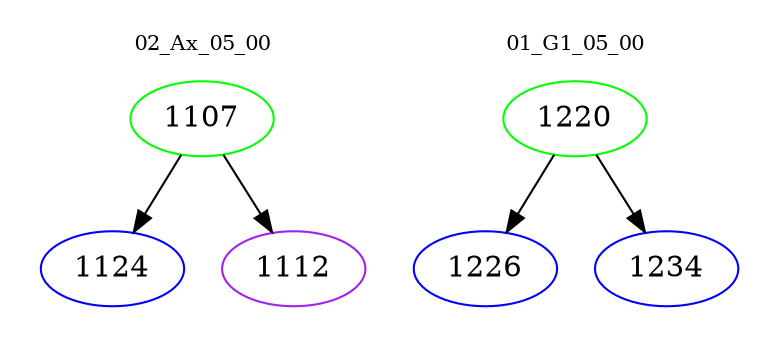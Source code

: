 digraph{
subgraph cluster_0 {
color = white
label = "02_Ax_05_00";
fontsize=10;
T0_1107 [label="1107", color="green"]
T0_1107 -> T0_1124 [color="black"]
T0_1124 [label="1124", color="blue"]
T0_1107 -> T0_1112 [color="black"]
T0_1112 [label="1112", color="purple"]
}
subgraph cluster_1 {
color = white
label = "01_G1_05_00";
fontsize=10;
T1_1220 [label="1220", color="green"]
T1_1220 -> T1_1226 [color="black"]
T1_1226 [label="1226", color="blue"]
T1_1220 -> T1_1234 [color="black"]
T1_1234 [label="1234", color="blue"]
}
}
